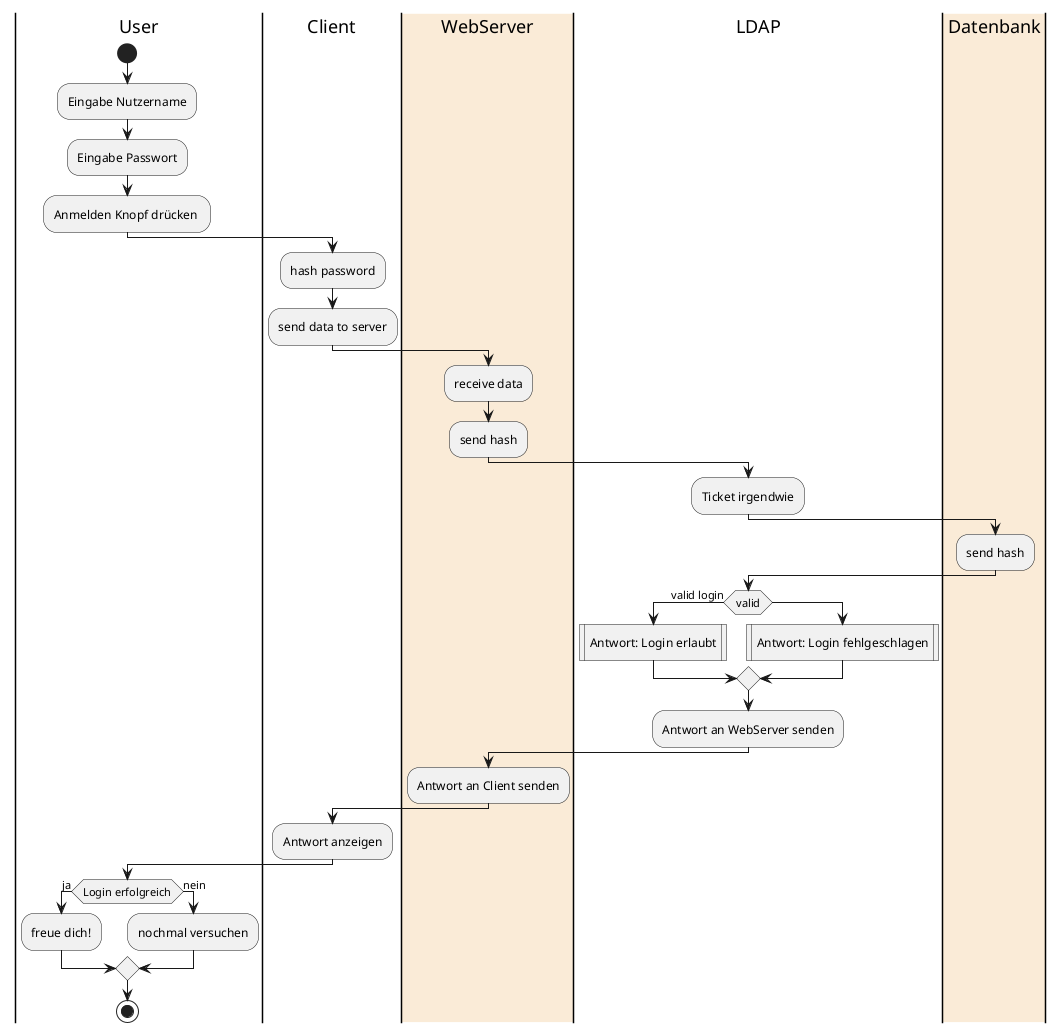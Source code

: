 @startuml
|User|
start
:Eingabe Nutzername;
:Eingabe Passwort;
:Anmelden Knopf drücken ;
|Client|
:hash password;
:send data to server;
|#AntiqueWhite|WebServer|
:receive data;
:send hash;
|LDAP|
:Ticket irgendwie;
|#AntiqueWhite|Datenbank|
:send hash;
|LDAP|

if (valid) then (valid login)
   :Antwort: Login erlaubt|   
else
    :Antwort: Login fehlgeschlagen|
endif
:Antwort an WebServer senden;
|#AntiqueWhite|WebServer|
:Antwort an Client senden;
|Client|
:Antwort anzeigen;
|User|
if (Login erfolgreich) then (ja)
   :freue dich!;   
else (nein)
    :nochmal versuchen;
    
endif
stop
@enduml
